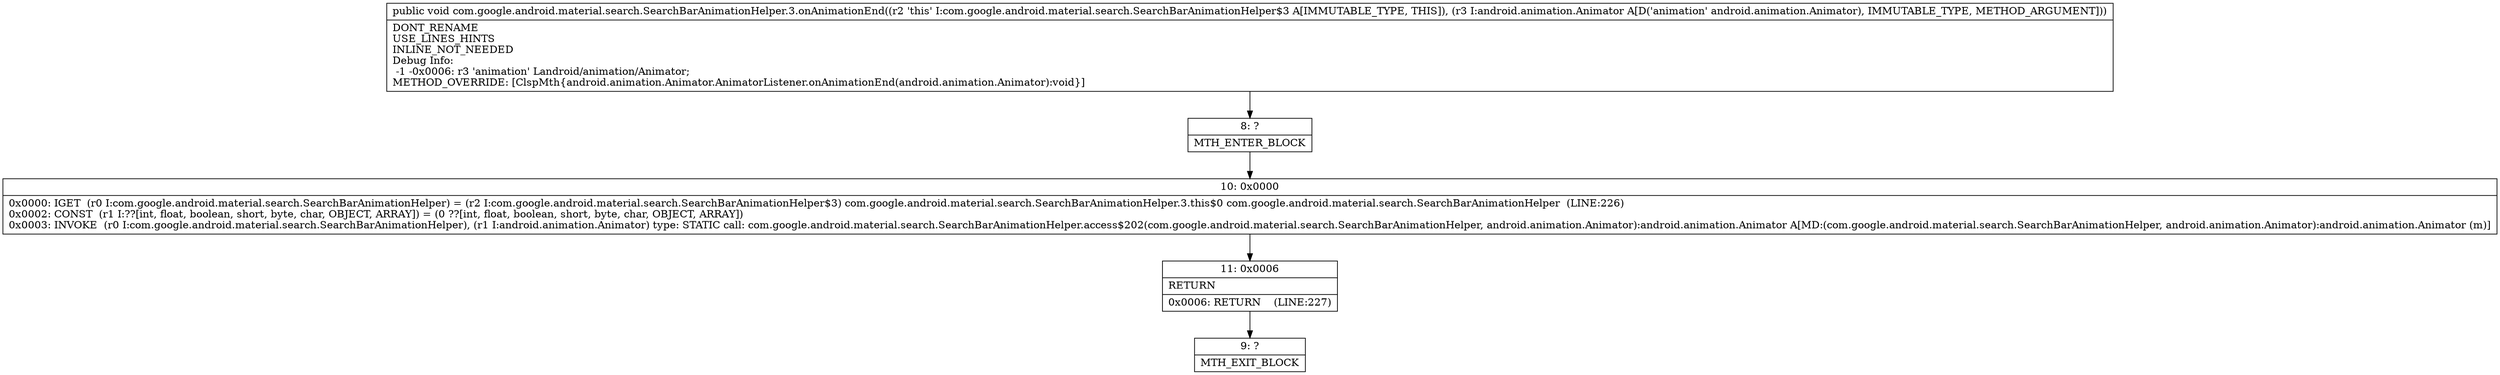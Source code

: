digraph "CFG forcom.google.android.material.search.SearchBarAnimationHelper.3.onAnimationEnd(Landroid\/animation\/Animator;)V" {
Node_8 [shape=record,label="{8\:\ ?|MTH_ENTER_BLOCK\l}"];
Node_10 [shape=record,label="{10\:\ 0x0000|0x0000: IGET  (r0 I:com.google.android.material.search.SearchBarAnimationHelper) = (r2 I:com.google.android.material.search.SearchBarAnimationHelper$3) com.google.android.material.search.SearchBarAnimationHelper.3.this$0 com.google.android.material.search.SearchBarAnimationHelper  (LINE:226)\l0x0002: CONST  (r1 I:??[int, float, boolean, short, byte, char, OBJECT, ARRAY]) = (0 ??[int, float, boolean, short, byte, char, OBJECT, ARRAY]) \l0x0003: INVOKE  (r0 I:com.google.android.material.search.SearchBarAnimationHelper), (r1 I:android.animation.Animator) type: STATIC call: com.google.android.material.search.SearchBarAnimationHelper.access$202(com.google.android.material.search.SearchBarAnimationHelper, android.animation.Animator):android.animation.Animator A[MD:(com.google.android.material.search.SearchBarAnimationHelper, android.animation.Animator):android.animation.Animator (m)]\l}"];
Node_11 [shape=record,label="{11\:\ 0x0006|RETURN\l|0x0006: RETURN    (LINE:227)\l}"];
Node_9 [shape=record,label="{9\:\ ?|MTH_EXIT_BLOCK\l}"];
MethodNode[shape=record,label="{public void com.google.android.material.search.SearchBarAnimationHelper.3.onAnimationEnd((r2 'this' I:com.google.android.material.search.SearchBarAnimationHelper$3 A[IMMUTABLE_TYPE, THIS]), (r3 I:android.animation.Animator A[D('animation' android.animation.Animator), IMMUTABLE_TYPE, METHOD_ARGUMENT]))  | DONT_RENAME\lUSE_LINES_HINTS\lINLINE_NOT_NEEDED\lDebug Info:\l  \-1 \-0x0006: r3 'animation' Landroid\/animation\/Animator;\lMETHOD_OVERRIDE: [ClspMth\{android.animation.Animator.AnimatorListener.onAnimationEnd(android.animation.Animator):void\}]\l}"];
MethodNode -> Node_8;Node_8 -> Node_10;
Node_10 -> Node_11;
Node_11 -> Node_9;
}

